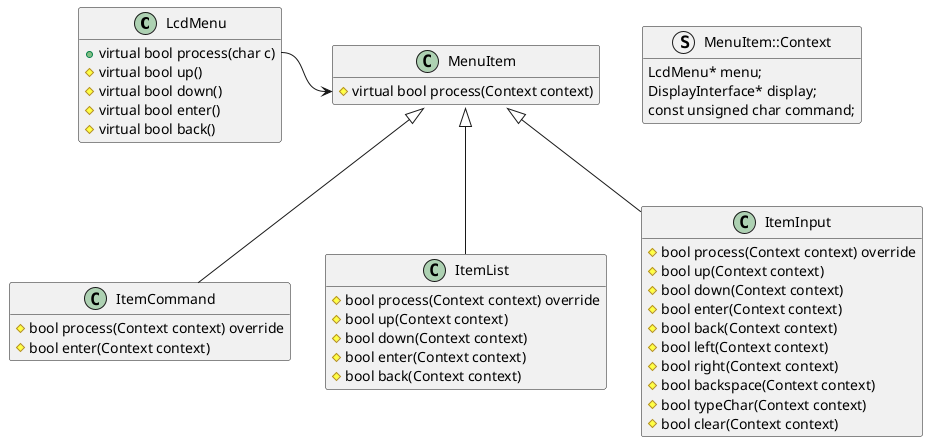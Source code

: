 @startuml
' https://www.plantuml.com/plantuml/uml/

hide empty members

class LcdMenu {
    +virtual bool process(char c)
    #virtual bool up()
    #virtual bool down()
    #virtual bool enter()
    #virtual bool back()
}

struct MenuItem::Context {
    LcdMenu* menu;
    DisplayInterface* display;
    const unsigned char command;
}

class MenuItem {
    #virtual bool process(Context context)
}

class ItemCommand {
    #bool process(Context context) override
    #bool enter(Context context)
}

class ItemList {
    #bool process(Context context) override
    #bool up(Context context)
    #bool down(Context context)
    #bool enter(Context context)
    #bool back(Context context)
}

class ItemInput {
    #bool process(Context context) override
    #bool up(Context context)
    #bool down(Context context)
    #bool enter(Context context)
    #bool back(Context context)
    #bool left(Context context)
    #bool right(Context context)
    #bool backspace(Context context)
    #bool typeChar(Context context)
    #bool clear(Context context)
}

LcdMenu::process -r-> MenuItem::process
ItemCommand -u-|> MenuItem
ItemList -u-|> MenuItem
ItemInput -u-|> MenuItem
@enduml
